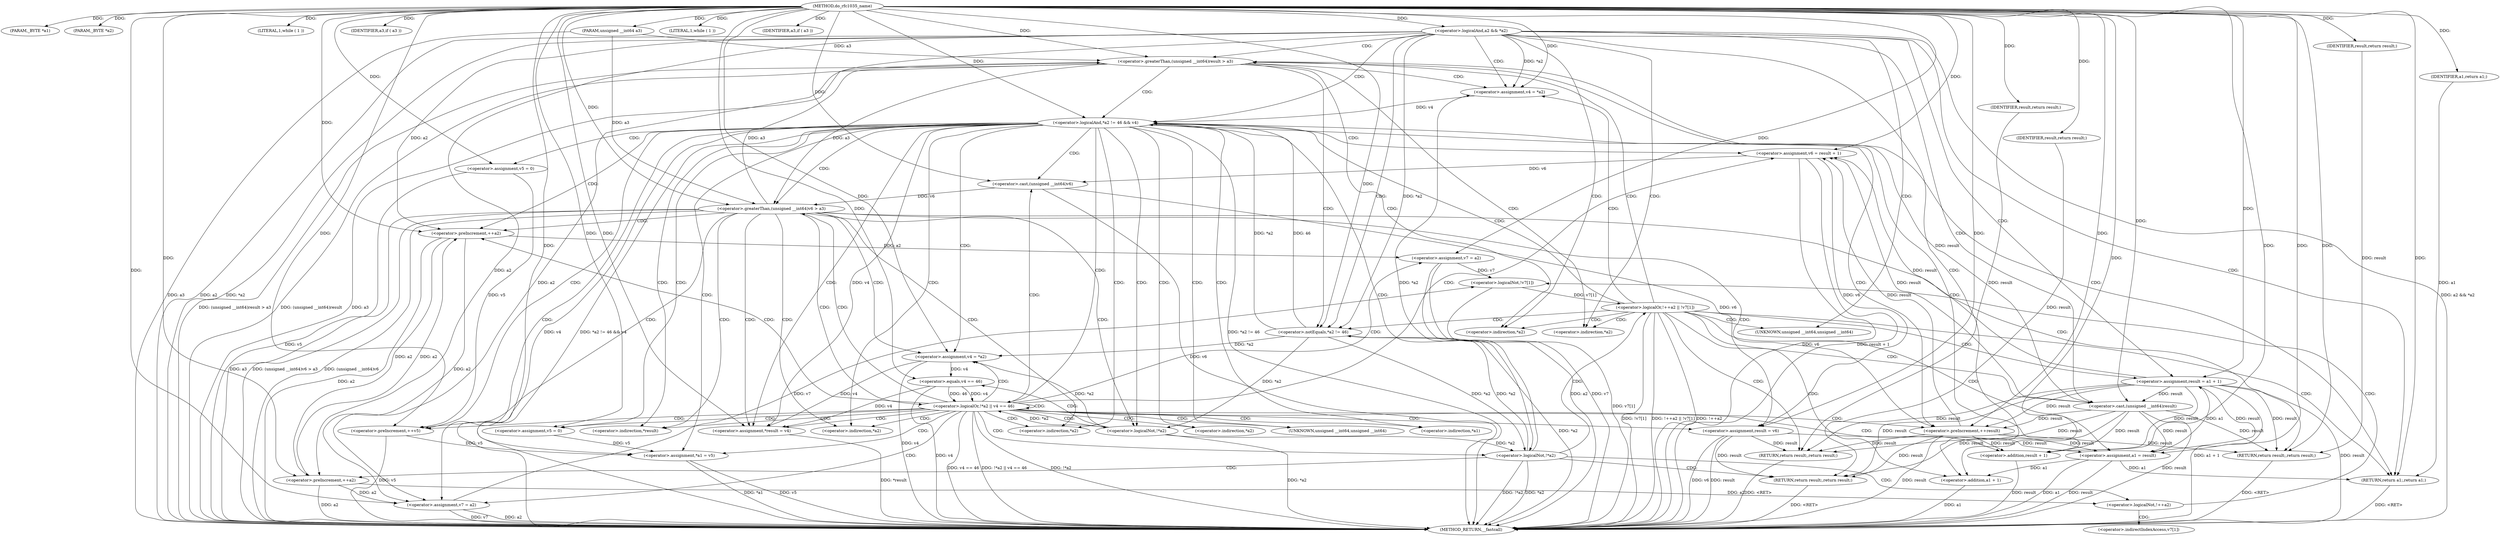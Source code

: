 digraph do_rfc1035_name {  
"1000106" [label = "(METHOD,do_rfc1035_name)" ]
"1000237" [label = "(METHOD_RETURN,__fastcall)" ]
"1000107" [label = "(PARAM,_BYTE *a1)" ]
"1000108" [label = "(PARAM,_BYTE *a2)" ]
"1000109" [label = "(PARAM,unsigned __int64 a3)" ]
"1000117" [label = "(<operator>.logicalAnd,a2 && *a2)" ]
"1000123" [label = "(LITERAL,1,while ( 1 ))" ]
"1000125" [label = "(<operator>.assignment,result = a1 + 1)" ]
"1000127" [label = "(<operator>.addition,a1 + 1)" ]
"1000131" [label = "(IDENTIFIER,a3,if ( a3 ))" ]
"1000134" [label = "(<operator>.greaterThan,(unsigned __int64)result > a3)" ]
"1000135" [label = "(<operator>.cast,(unsigned __int64)result)" ]
"1000140" [label = "(<operator>.assignment,v4 = *a2)" ]
"1000145" [label = "(<operator>.logicalAnd,*a2 != 46 && v4)" ]
"1000146" [label = "(<operator>.notEquals,*a2 != 46)" ]
"1000152" [label = "(<operator>.assignment,v5 = 0)" ]
"1000156" [label = "(LITERAL,1,while ( 1 ))" ]
"1000158" [label = "(<operator>.assignment,v6 = result + 1)" ]
"1000160" [label = "(<operator>.addition,result + 1)" ]
"1000164" [label = "(IDENTIFIER,a3,if ( a3 ))" ]
"1000167" [label = "(<operator>.greaterThan,(unsigned __int64)v6 > a3)" ]
"1000168" [label = "(<operator>.cast,(unsigned __int64)v6)" ]
"1000172" [label = "(RETURN,return result;,return result;)" ]
"1000173" [label = "(IDENTIFIER,result,return result;)" ]
"1000174" [label = "(<operator>.preIncrement,++a2)" ]
"1000176" [label = "(<operator>.assignment,*result = v4)" ]
"1000180" [label = "(<operator>.preIncrement,++v5)" ]
"1000182" [label = "(<operator>.preIncrement,++result)" ]
"1000184" [label = "(<operator>.assignment,v4 = *a2)" ]
"1000189" [label = "(<operator>.logicalOr,!*a2 || v4 == 46)" ]
"1000190" [label = "(<operator>.logicalNot,!*a2)" ]
"1000193" [label = "(<operator>.equals,v4 == 46)" ]
"1000197" [label = "(<operator>.assignment,v7 = a2)" ]
"1000200" [label = "(<operator>.assignment,result = v6)" ]
"1000204" [label = "(<operator>.assignment,v7 = a2)" ]
"1000207" [label = "(<operator>.assignment,v5 = 0)" ]
"1000211" [label = "(<operator>.assignment,*a1 = v5)" ]
"1000216" [label = "(<operator>.logicalNot,!*a2)" ]
"1000219" [label = "(RETURN,return result;,return result;)" ]
"1000220" [label = "(IDENTIFIER,result,return result;)" ]
"1000222" [label = "(<operator>.logicalOr,!++a2 || !v7[1])" ]
"1000223" [label = "(<operator>.logicalNot,!++a2)" ]
"1000224" [label = "(<operator>.preIncrement,++a2)" ]
"1000226" [label = "(<operator>.logicalNot,!v7[1])" ]
"1000230" [label = "(RETURN,return result;,return result;)" ]
"1000231" [label = "(IDENTIFIER,result,return result;)" ]
"1000232" [label = "(<operator>.assignment,a1 = result)" ]
"1000235" [label = "(RETURN,return a1;,return a1;)" ]
"1000236" [label = "(IDENTIFIER,a1,return a1;)" ]
"1000136" [label = "(UNKNOWN,unsigned __int64,unsigned __int64)" ]
"1000142" [label = "(<operator>.indirection,*a2)" ]
"1000147" [label = "(<operator>.indirection,*a2)" ]
"1000169" [label = "(UNKNOWN,unsigned __int64,unsigned __int64)" ]
"1000177" [label = "(<operator>.indirection,*result)" ]
"1000186" [label = "(<operator>.indirection,*a2)" ]
"1000191" [label = "(<operator>.indirection,*a2)" ]
"1000212" [label = "(<operator>.indirection,*a1)" ]
"1000217" [label = "(<operator>.indirection,*a2)" ]
"1000227" [label = "(<operator>.indirectIndexAccess,v7[1])" ]
  "1000230" -> "1000237"  [ label = "DDG: <RET>"] 
  "1000235" -> "1000237"  [ label = "DDG: <RET>"] 
  "1000219" -> "1000237"  [ label = "DDG: <RET>"] 
  "1000134" -> "1000237"  [ label = "DDG: a3"] 
  "1000189" -> "1000237"  [ label = "DDG: v4 == 46"] 
  "1000197" -> "1000237"  [ label = "DDG: v7"] 
  "1000167" -> "1000237"  [ label = "DDG: a3"] 
  "1000216" -> "1000237"  [ label = "DDG: !*a2"] 
  "1000158" -> "1000237"  [ label = "DDG: result + 1"] 
  "1000145" -> "1000237"  [ label = "DDG: *a2 != 46"] 
  "1000167" -> "1000237"  [ label = "DDG: (unsigned __int64)v6"] 
  "1000211" -> "1000237"  [ label = "DDG: *a1"] 
  "1000180" -> "1000237"  [ label = "DDG: v5"] 
  "1000167" -> "1000237"  [ label = "DDG: (unsigned __int64)v6 > a3"] 
  "1000160" -> "1000237"  [ label = "DDG: result"] 
  "1000193" -> "1000237"  [ label = "DDG: v4"] 
  "1000204" -> "1000237"  [ label = "DDG: v7"] 
  "1000127" -> "1000237"  [ label = "DDG: a1"] 
  "1000190" -> "1000237"  [ label = "DDG: *a2"] 
  "1000117" -> "1000237"  [ label = "DDG: a2 && *a2"] 
  "1000197" -> "1000237"  [ label = "DDG: a2"] 
  "1000125" -> "1000237"  [ label = "DDG: a1 + 1"] 
  "1000109" -> "1000237"  [ label = "DDG: a3"] 
  "1000222" -> "1000237"  [ label = "DDG: !++a2"] 
  "1000189" -> "1000237"  [ label = "DDG: !*a2 || v4 == 46"] 
  "1000232" -> "1000237"  [ label = "DDG: a1"] 
  "1000117" -> "1000237"  [ label = "DDG: a2"] 
  "1000216" -> "1000237"  [ label = "DDG: *a2"] 
  "1000232" -> "1000237"  [ label = "DDG: result"] 
  "1000135" -> "1000237"  [ label = "DDG: result"] 
  "1000134" -> "1000237"  [ label = "DDG: (unsigned __int64)result > a3"] 
  "1000211" -> "1000237"  [ label = "DDG: v5"] 
  "1000117" -> "1000237"  [ label = "DDG: *a2"] 
  "1000222" -> "1000237"  [ label = "DDG: !v7[1]"] 
  "1000182" -> "1000237"  [ label = "DDG: result"] 
  "1000226" -> "1000237"  [ label = "DDG: v7[1]"] 
  "1000152" -> "1000237"  [ label = "DDG: v5"] 
  "1000145" -> "1000237"  [ label = "DDG: v4"] 
  "1000146" -> "1000237"  [ label = "DDG: *a2"] 
  "1000189" -> "1000237"  [ label = "DDG: !*a2"] 
  "1000158" -> "1000237"  [ label = "DDG: v6"] 
  "1000184" -> "1000237"  [ label = "DDG: v4"] 
  "1000222" -> "1000237"  [ label = "DDG: !++a2 || !v7[1]"] 
  "1000224" -> "1000237"  [ label = "DDG: a2"] 
  "1000168" -> "1000237"  [ label = "DDG: v6"] 
  "1000134" -> "1000237"  [ label = "DDG: (unsigned __int64)result"] 
  "1000125" -> "1000237"  [ label = "DDG: result"] 
  "1000200" -> "1000237"  [ label = "DDG: result"] 
  "1000204" -> "1000237"  [ label = "DDG: a2"] 
  "1000176" -> "1000237"  [ label = "DDG: *result"] 
  "1000145" -> "1000237"  [ label = "DDG: *a2 != 46 && v4"] 
  "1000174" -> "1000237"  [ label = "DDG: a2"] 
  "1000200" -> "1000237"  [ label = "DDG: v6"] 
  "1000172" -> "1000237"  [ label = "DDG: <RET>"] 
  "1000106" -> "1000107"  [ label = "DDG: "] 
  "1000106" -> "1000108"  [ label = "DDG: "] 
  "1000106" -> "1000109"  [ label = "DDG: "] 
  "1000106" -> "1000117"  [ label = "DDG: "] 
  "1000106" -> "1000123"  [ label = "DDG: "] 
  "1000232" -> "1000125"  [ label = "DDG: a1"] 
  "1000106" -> "1000125"  [ label = "DDG: "] 
  "1000232" -> "1000127"  [ label = "DDG: a1"] 
  "1000106" -> "1000127"  [ label = "DDG: "] 
  "1000106" -> "1000131"  [ label = "DDG: "] 
  "1000135" -> "1000134"  [ label = "DDG: result"] 
  "1000125" -> "1000135"  [ label = "DDG: result"] 
  "1000106" -> "1000135"  [ label = "DDG: "] 
  "1000167" -> "1000134"  [ label = "DDG: a3"] 
  "1000109" -> "1000134"  [ label = "DDG: a3"] 
  "1000106" -> "1000134"  [ label = "DDG: "] 
  "1000216" -> "1000140"  [ label = "DDG: *a2"] 
  "1000117" -> "1000140"  [ label = "DDG: *a2"] 
  "1000106" -> "1000140"  [ label = "DDG: "] 
  "1000146" -> "1000145"  [ label = "DDG: *a2"] 
  "1000146" -> "1000145"  [ label = "DDG: 46"] 
  "1000216" -> "1000146"  [ label = "DDG: *a2"] 
  "1000117" -> "1000146"  [ label = "DDG: *a2"] 
  "1000106" -> "1000146"  [ label = "DDG: "] 
  "1000140" -> "1000145"  [ label = "DDG: v4"] 
  "1000106" -> "1000145"  [ label = "DDG: "] 
  "1000106" -> "1000152"  [ label = "DDG: "] 
  "1000106" -> "1000156"  [ label = "DDG: "] 
  "1000135" -> "1000158"  [ label = "DDG: result"] 
  "1000182" -> "1000158"  [ label = "DDG: result"] 
  "1000125" -> "1000158"  [ label = "DDG: result"] 
  "1000106" -> "1000158"  [ label = "DDG: "] 
  "1000135" -> "1000160"  [ label = "DDG: result"] 
  "1000182" -> "1000160"  [ label = "DDG: result"] 
  "1000125" -> "1000160"  [ label = "DDG: result"] 
  "1000106" -> "1000160"  [ label = "DDG: "] 
  "1000106" -> "1000164"  [ label = "DDG: "] 
  "1000168" -> "1000167"  [ label = "DDG: v6"] 
  "1000158" -> "1000168"  [ label = "DDG: v6"] 
  "1000106" -> "1000168"  [ label = "DDG: "] 
  "1000134" -> "1000167"  [ label = "DDG: a3"] 
  "1000109" -> "1000167"  [ label = "DDG: a3"] 
  "1000106" -> "1000167"  [ label = "DDG: "] 
  "1000173" -> "1000172"  [ label = "DDG: result"] 
  "1000135" -> "1000172"  [ label = "DDG: result"] 
  "1000182" -> "1000172"  [ label = "DDG: result"] 
  "1000125" -> "1000172"  [ label = "DDG: result"] 
  "1000106" -> "1000172"  [ label = "DDG: "] 
  "1000106" -> "1000173"  [ label = "DDG: "] 
  "1000117" -> "1000174"  [ label = "DDG: a2"] 
  "1000224" -> "1000174"  [ label = "DDG: a2"] 
  "1000106" -> "1000174"  [ label = "DDG: "] 
  "1000193" -> "1000176"  [ label = "DDG: v4"] 
  "1000145" -> "1000176"  [ label = "DDG: v4"] 
  "1000184" -> "1000176"  [ label = "DDG: v4"] 
  "1000106" -> "1000176"  [ label = "DDG: "] 
  "1000152" -> "1000180"  [ label = "DDG: v5"] 
  "1000106" -> "1000180"  [ label = "DDG: "] 
  "1000106" -> "1000182"  [ label = "DDG: "] 
  "1000135" -> "1000182"  [ label = "DDG: result"] 
  "1000125" -> "1000182"  [ label = "DDG: result"] 
  "1000190" -> "1000184"  [ label = "DDG: *a2"] 
  "1000146" -> "1000184"  [ label = "DDG: *a2"] 
  "1000106" -> "1000184"  [ label = "DDG: "] 
  "1000190" -> "1000189"  [ label = "DDG: *a2"] 
  "1000146" -> "1000190"  [ label = "DDG: *a2"] 
  "1000193" -> "1000189"  [ label = "DDG: v4"] 
  "1000193" -> "1000189"  [ label = "DDG: 46"] 
  "1000184" -> "1000193"  [ label = "DDG: v4"] 
  "1000106" -> "1000193"  [ label = "DDG: "] 
  "1000174" -> "1000197"  [ label = "DDG: a2"] 
  "1000106" -> "1000197"  [ label = "DDG: "] 
  "1000158" -> "1000200"  [ label = "DDG: v6"] 
  "1000168" -> "1000200"  [ label = "DDG: v6"] 
  "1000106" -> "1000200"  [ label = "DDG: "] 
  "1000117" -> "1000204"  [ label = "DDG: a2"] 
  "1000224" -> "1000204"  [ label = "DDG: a2"] 
  "1000174" -> "1000204"  [ label = "DDG: a2"] 
  "1000106" -> "1000204"  [ label = "DDG: "] 
  "1000106" -> "1000207"  [ label = "DDG: "] 
  "1000180" -> "1000211"  [ label = "DDG: v5"] 
  "1000207" -> "1000211"  [ label = "DDG: v5"] 
  "1000106" -> "1000211"  [ label = "DDG: "] 
  "1000190" -> "1000216"  [ label = "DDG: *a2"] 
  "1000146" -> "1000216"  [ label = "DDG: *a2"] 
  "1000220" -> "1000219"  [ label = "DDG: result"] 
  "1000135" -> "1000219"  [ label = "DDG: result"] 
  "1000182" -> "1000219"  [ label = "DDG: result"] 
  "1000125" -> "1000219"  [ label = "DDG: result"] 
  "1000200" -> "1000219"  [ label = "DDG: result"] 
  "1000106" -> "1000220"  [ label = "DDG: "] 
  "1000224" -> "1000223"  [ label = "DDG: a2"] 
  "1000106" -> "1000224"  [ label = "DDG: "] 
  "1000174" -> "1000224"  [ label = "DDG: a2"] 
  "1000117" -> "1000224"  [ label = "DDG: a2"] 
  "1000226" -> "1000222"  [ label = "DDG: v7[1]"] 
  "1000204" -> "1000226"  [ label = "DDG: v7"] 
  "1000197" -> "1000226"  [ label = "DDG: v7"] 
  "1000231" -> "1000230"  [ label = "DDG: result"] 
  "1000135" -> "1000230"  [ label = "DDG: result"] 
  "1000182" -> "1000230"  [ label = "DDG: result"] 
  "1000125" -> "1000230"  [ label = "DDG: result"] 
  "1000200" -> "1000230"  [ label = "DDG: result"] 
  "1000106" -> "1000231"  [ label = "DDG: "] 
  "1000135" -> "1000232"  [ label = "DDG: result"] 
  "1000182" -> "1000232"  [ label = "DDG: result"] 
  "1000125" -> "1000232"  [ label = "DDG: result"] 
  "1000200" -> "1000232"  [ label = "DDG: result"] 
  "1000106" -> "1000232"  [ label = "DDG: "] 
  "1000236" -> "1000235"  [ label = "DDG: a1"] 
  "1000232" -> "1000235"  [ label = "DDG: a1"] 
  "1000106" -> "1000235"  [ label = "DDG: "] 
  "1000106" -> "1000236"  [ label = "DDG: "] 
  "1000117" -> "1000235"  [ label = "CDG: "] 
  "1000117" -> "1000127"  [ label = "CDG: "] 
  "1000117" -> "1000125"  [ label = "CDG: "] 
  "1000117" -> "1000142"  [ label = "CDG: "] 
  "1000117" -> "1000140"  [ label = "CDG: "] 
  "1000117" -> "1000136"  [ label = "CDG: "] 
  "1000117" -> "1000135"  [ label = "CDG: "] 
  "1000117" -> "1000134"  [ label = "CDG: "] 
  "1000117" -> "1000147"  [ label = "CDG: "] 
  "1000117" -> "1000146"  [ label = "CDG: "] 
  "1000117" -> "1000145"  [ label = "CDG: "] 
  "1000134" -> "1000235"  [ label = "CDG: "] 
  "1000134" -> "1000142"  [ label = "CDG: "] 
  "1000134" -> "1000140"  [ label = "CDG: "] 
  "1000134" -> "1000147"  [ label = "CDG: "] 
  "1000134" -> "1000146"  [ label = "CDG: "] 
  "1000134" -> "1000145"  [ label = "CDG: "] 
  "1000145" -> "1000207"  [ label = "CDG: "] 
  "1000145" -> "1000204"  [ label = "CDG: "] 
  "1000145" -> "1000217"  [ label = "CDG: "] 
  "1000145" -> "1000216"  [ label = "CDG: "] 
  "1000145" -> "1000212"  [ label = "CDG: "] 
  "1000145" -> "1000211"  [ label = "CDG: "] 
  "1000145" -> "1000152"  [ label = "CDG: "] 
  "1000145" -> "1000160"  [ label = "CDG: "] 
  "1000145" -> "1000158"  [ label = "CDG: "] 
  "1000145" -> "1000176"  [ label = "CDG: "] 
  "1000145" -> "1000174"  [ label = "CDG: "] 
  "1000145" -> "1000169"  [ label = "CDG: "] 
  "1000145" -> "1000168"  [ label = "CDG: "] 
  "1000145" -> "1000167"  [ label = "CDG: "] 
  "1000145" -> "1000191"  [ label = "CDG: "] 
  "1000145" -> "1000190"  [ label = "CDG: "] 
  "1000145" -> "1000189"  [ label = "CDG: "] 
  "1000145" -> "1000186"  [ label = "CDG: "] 
  "1000145" -> "1000184"  [ label = "CDG: "] 
  "1000145" -> "1000182"  [ label = "CDG: "] 
  "1000145" -> "1000180"  [ label = "CDG: "] 
  "1000145" -> "1000177"  [ label = "CDG: "] 
  "1000167" -> "1000176"  [ label = "CDG: "] 
  "1000167" -> "1000174"  [ label = "CDG: "] 
  "1000167" -> "1000172"  [ label = "CDG: "] 
  "1000167" -> "1000191"  [ label = "CDG: "] 
  "1000167" -> "1000190"  [ label = "CDG: "] 
  "1000167" -> "1000189"  [ label = "CDG: "] 
  "1000167" -> "1000186"  [ label = "CDG: "] 
  "1000167" -> "1000184"  [ label = "CDG: "] 
  "1000167" -> "1000182"  [ label = "CDG: "] 
  "1000167" -> "1000180"  [ label = "CDG: "] 
  "1000167" -> "1000177"  [ label = "CDG: "] 
  "1000189" -> "1000200"  [ label = "CDG: "] 
  "1000189" -> "1000197"  [ label = "CDG: "] 
  "1000189" -> "1000217"  [ label = "CDG: "] 
  "1000189" -> "1000216"  [ label = "CDG: "] 
  "1000189" -> "1000212"  [ label = "CDG: "] 
  "1000189" -> "1000211"  [ label = "CDG: "] 
  "1000189" -> "1000207"  [ label = "CDG: "] 
  "1000189" -> "1000204"  [ label = "CDG: "] 
  "1000189" -> "1000160"  [ label = "CDG: "] 
  "1000189" -> "1000158"  [ label = "CDG: "] 
  "1000189" -> "1000176"  [ label = "CDG: "] 
  "1000189" -> "1000174"  [ label = "CDG: "] 
  "1000189" -> "1000169"  [ label = "CDG: "] 
  "1000189" -> "1000168"  [ label = "CDG: "] 
  "1000189" -> "1000167"  [ label = "CDG: "] 
  "1000189" -> "1000191"  [ label = "CDG: "] 
  "1000189" -> "1000190"  [ label = "CDG: "] 
  "1000189" -> "1000189"  [ label = "CDG: "] 
  "1000189" -> "1000186"  [ label = "CDG: "] 
  "1000189" -> "1000184"  [ label = "CDG: "] 
  "1000189" -> "1000182"  [ label = "CDG: "] 
  "1000189" -> "1000180"  [ label = "CDG: "] 
  "1000189" -> "1000177"  [ label = "CDG: "] 
  "1000190" -> "1000193"  [ label = "CDG: "] 
  "1000216" -> "1000224"  [ label = "CDG: "] 
  "1000216" -> "1000223"  [ label = "CDG: "] 
  "1000216" -> "1000222"  [ label = "CDG: "] 
  "1000216" -> "1000219"  [ label = "CDG: "] 
  "1000222" -> "1000232"  [ label = "CDG: "] 
  "1000222" -> "1000230"  [ label = "CDG: "] 
  "1000222" -> "1000235"  [ label = "CDG: "] 
  "1000222" -> "1000127"  [ label = "CDG: "] 
  "1000222" -> "1000125"  [ label = "CDG: "] 
  "1000222" -> "1000142"  [ label = "CDG: "] 
  "1000222" -> "1000140"  [ label = "CDG: "] 
  "1000222" -> "1000136"  [ label = "CDG: "] 
  "1000222" -> "1000135"  [ label = "CDG: "] 
  "1000222" -> "1000134"  [ label = "CDG: "] 
  "1000222" -> "1000147"  [ label = "CDG: "] 
  "1000222" -> "1000146"  [ label = "CDG: "] 
  "1000222" -> "1000145"  [ label = "CDG: "] 
  "1000223" -> "1000227"  [ label = "CDG: "] 
  "1000223" -> "1000226"  [ label = "CDG: "] 
}
